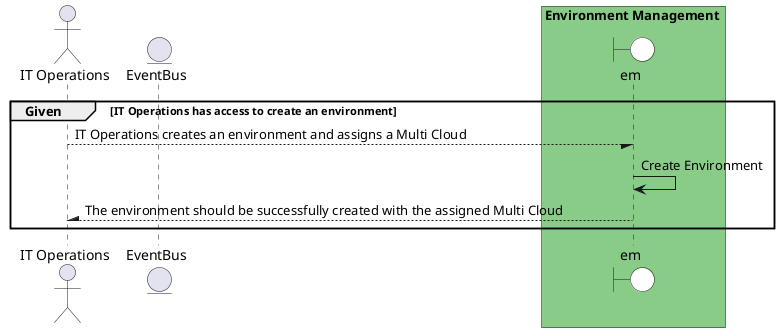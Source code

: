 @startuml


actor "IT Operations"


entity EventBus

box Environment Management #88cc88
    boundary em #white
end box


group Given [IT Operations has access to create an environment]

"IT Operations" --/ em: IT Operations creates an environment and assigns a Multi Cloud 
"em" -> em: Create Environment



"IT Operations" /-- em: The environment should be successfully created with the assigned Multi Cloud


end

@enduml
